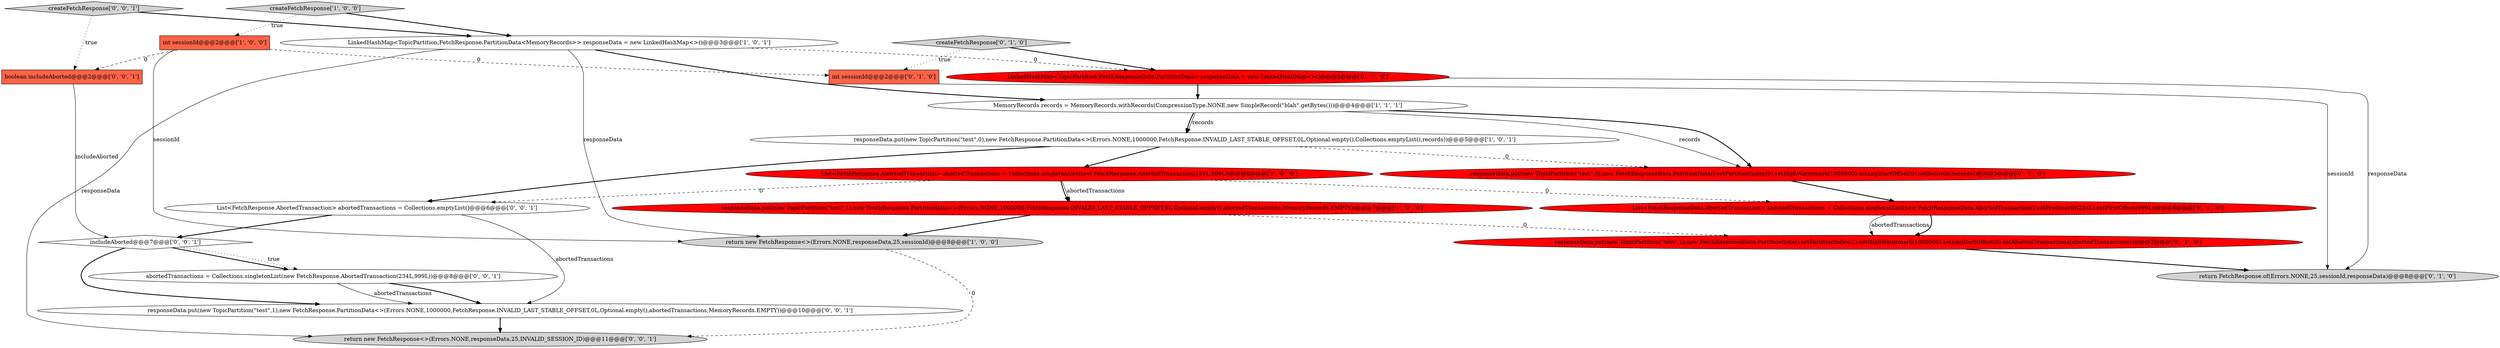 digraph {
21 [style = filled, label = "List<FetchResponse.AbortedTransaction> abortedTransactions = Collections.emptyList()@@@6@@@['0', '0', '1']", fillcolor = white, shape = ellipse image = "AAA0AAABBB3BBB"];
12 [style = filled, label = "List<FetchResponseData.AbortedTransaction> abortedTransactions = Collections.singletonList(new FetchResponseData.AbortedTransaction().setProducerId(234L).setFirstOffset(999L))@@@6@@@['0', '1', '0']", fillcolor = red, shape = ellipse image = "AAA1AAABBB2BBB"];
7 [style = filled, label = "responseData.put(new TopicPartition(\"test\",1),new FetchResponse.PartitionData<>(Errors.NONE,1000000,FetchResponse.INVALID_LAST_STABLE_OFFSET,0L,Optional.empty(),abortedTransactions,MemoryRecords.EMPTY))@@@7@@@['1', '0', '0']", fillcolor = red, shape = ellipse image = "AAA1AAABBB1BBB"];
18 [style = filled, label = "return new FetchResponse<>(Errors.NONE,responseData,25,INVALID_SESSION_ID)@@@11@@@['0', '0', '1']", fillcolor = lightgray, shape = ellipse image = "AAA0AAABBB3BBB"];
14 [style = filled, label = "responseData.put(new TopicPartition(\"test\",1),new FetchResponseData.PartitionData().setPartitionIndex(1).setHighWatermark(1000000).setLogStartOffset(0).setAbortedTransactions(abortedTransactions))@@@7@@@['0', '1', '0']", fillcolor = red, shape = ellipse image = "AAA1AAABBB2BBB"];
16 [style = filled, label = "boolean includeAborted@@@2@@@['0', '0', '1']", fillcolor = tomato, shape = box image = "AAA0AAABBB3BBB"];
15 [style = filled, label = "createFetchResponse['0', '0', '1']", fillcolor = lightgray, shape = diamond image = "AAA0AAABBB3BBB"];
1 [style = filled, label = "responseData.put(new TopicPartition(\"test\",0),new FetchResponse.PartitionData<>(Errors.NONE,1000000,FetchResponse.INVALID_LAST_STABLE_OFFSET,0L,Optional.empty(),Collections.emptyList(),records))@@@5@@@['1', '0', '1']", fillcolor = white, shape = ellipse image = "AAA0AAABBB1BBB"];
3 [style = filled, label = "int sessionId@@@2@@@['1', '0', '0']", fillcolor = tomato, shape = box image = "AAA1AAABBB1BBB"];
11 [style = filled, label = "responseData.put(new TopicPartition(\"test\",0),new FetchResponseData.PartitionData().setPartitionIndex(0).setHighWatermark(1000000).setLogStartOffset(0).setRecords(records))@@@5@@@['0', '1', '0']", fillcolor = red, shape = ellipse image = "AAA1AAABBB2BBB"];
20 [style = filled, label = "responseData.put(new TopicPartition(\"test\",1),new FetchResponse.PartitionData<>(Errors.NONE,1000000,FetchResponse.INVALID_LAST_STABLE_OFFSET,0L,Optional.empty(),abortedTransactions,MemoryRecords.EMPTY))@@@10@@@['0', '0', '1']", fillcolor = white, shape = ellipse image = "AAA0AAABBB3BBB"];
6 [style = filled, label = "List<FetchResponse.AbortedTransaction> abortedTransactions = Collections.singletonList(new FetchResponse.AbortedTransaction(234L,999L))@@@6@@@['1', '0', '0']", fillcolor = red, shape = ellipse image = "AAA1AAABBB1BBB"];
13 [style = filled, label = "int sessionId@@@2@@@['0', '1', '0']", fillcolor = tomato, shape = box image = "AAA1AAABBB2BBB"];
17 [style = filled, label = "includeAborted@@@7@@@['0', '0', '1']", fillcolor = white, shape = diamond image = "AAA0AAABBB3BBB"];
0 [style = filled, label = "MemoryRecords records = MemoryRecords.withRecords(CompressionType.NONE,new SimpleRecord(\"blah\".getBytes()))@@@4@@@['1', '1', '1']", fillcolor = white, shape = ellipse image = "AAA0AAABBB1BBB"];
5 [style = filled, label = "createFetchResponse['1', '0', '0']", fillcolor = lightgray, shape = diamond image = "AAA0AAABBB1BBB"];
2 [style = filled, label = "LinkedHashMap<TopicPartition,FetchResponse.PartitionData<MemoryRecords>> responseData = new LinkedHashMap<>()@@@3@@@['1', '0', '1']", fillcolor = white, shape = ellipse image = "AAA0AAABBB1BBB"];
19 [style = filled, label = "abortedTransactions = Collections.singletonList(new FetchResponse.AbortedTransaction(234L,999L))@@@8@@@['0', '0', '1']", fillcolor = white, shape = ellipse image = "AAA0AAABBB3BBB"];
10 [style = filled, label = "return FetchResponse.of(Errors.NONE,25,sessionId,responseData)@@@8@@@['0', '1', '0']", fillcolor = lightgray, shape = ellipse image = "AAA0AAABBB2BBB"];
9 [style = filled, label = "LinkedHashMap<TopicPartition,FetchResponseData.PartitionData> responseData = new LinkedHashMap<>()@@@3@@@['0', '1', '0']", fillcolor = red, shape = ellipse image = "AAA1AAABBB2BBB"];
4 [style = filled, label = "return new FetchResponse<>(Errors.NONE,responseData,25,sessionId)@@@8@@@['1', '0', '0']", fillcolor = lightgray, shape = ellipse image = "AAA0AAABBB1BBB"];
8 [style = filled, label = "createFetchResponse['0', '1', '0']", fillcolor = lightgray, shape = diamond image = "AAA0AAABBB2BBB"];
21->20 [style = solid, label="abortedTransactions"];
6->21 [style = dashed, label="0"];
4->18 [style = dashed, label="0"];
15->2 [style = bold, label=""];
9->0 [style = bold, label=""];
12->14 [style = solid, label="abortedTransactions"];
0->11 [style = solid, label="records"];
7->14 [style = dashed, label="0"];
19->20 [style = bold, label=""];
9->10 [style = solid, label="responseData"];
14->10 [style = bold, label=""];
0->11 [style = bold, label=""];
11->12 [style = bold, label=""];
7->4 [style = bold, label=""];
5->3 [style = dotted, label="true"];
15->16 [style = dotted, label="true"];
3->13 [style = dashed, label="0"];
3->4 [style = solid, label="sessionId"];
17->19 [style = bold, label=""];
13->10 [style = solid, label="sessionId"];
2->4 [style = solid, label="responseData"];
6->12 [style = dashed, label="0"];
20->18 [style = bold, label=""];
5->2 [style = bold, label=""];
2->0 [style = bold, label=""];
1->6 [style = bold, label=""];
19->20 [style = solid, label="abortedTransactions"];
2->9 [style = dashed, label="0"];
1->21 [style = bold, label=""];
0->1 [style = bold, label=""];
1->11 [style = dashed, label="0"];
0->1 [style = solid, label="records"];
6->7 [style = solid, label="abortedTransactions"];
12->14 [style = bold, label=""];
8->9 [style = bold, label=""];
17->19 [style = dotted, label="true"];
8->13 [style = dotted, label="true"];
6->7 [style = bold, label=""];
2->18 [style = solid, label="responseData"];
21->17 [style = bold, label=""];
3->16 [style = dashed, label="0"];
17->20 [style = bold, label=""];
16->17 [style = solid, label="includeAborted"];
}
